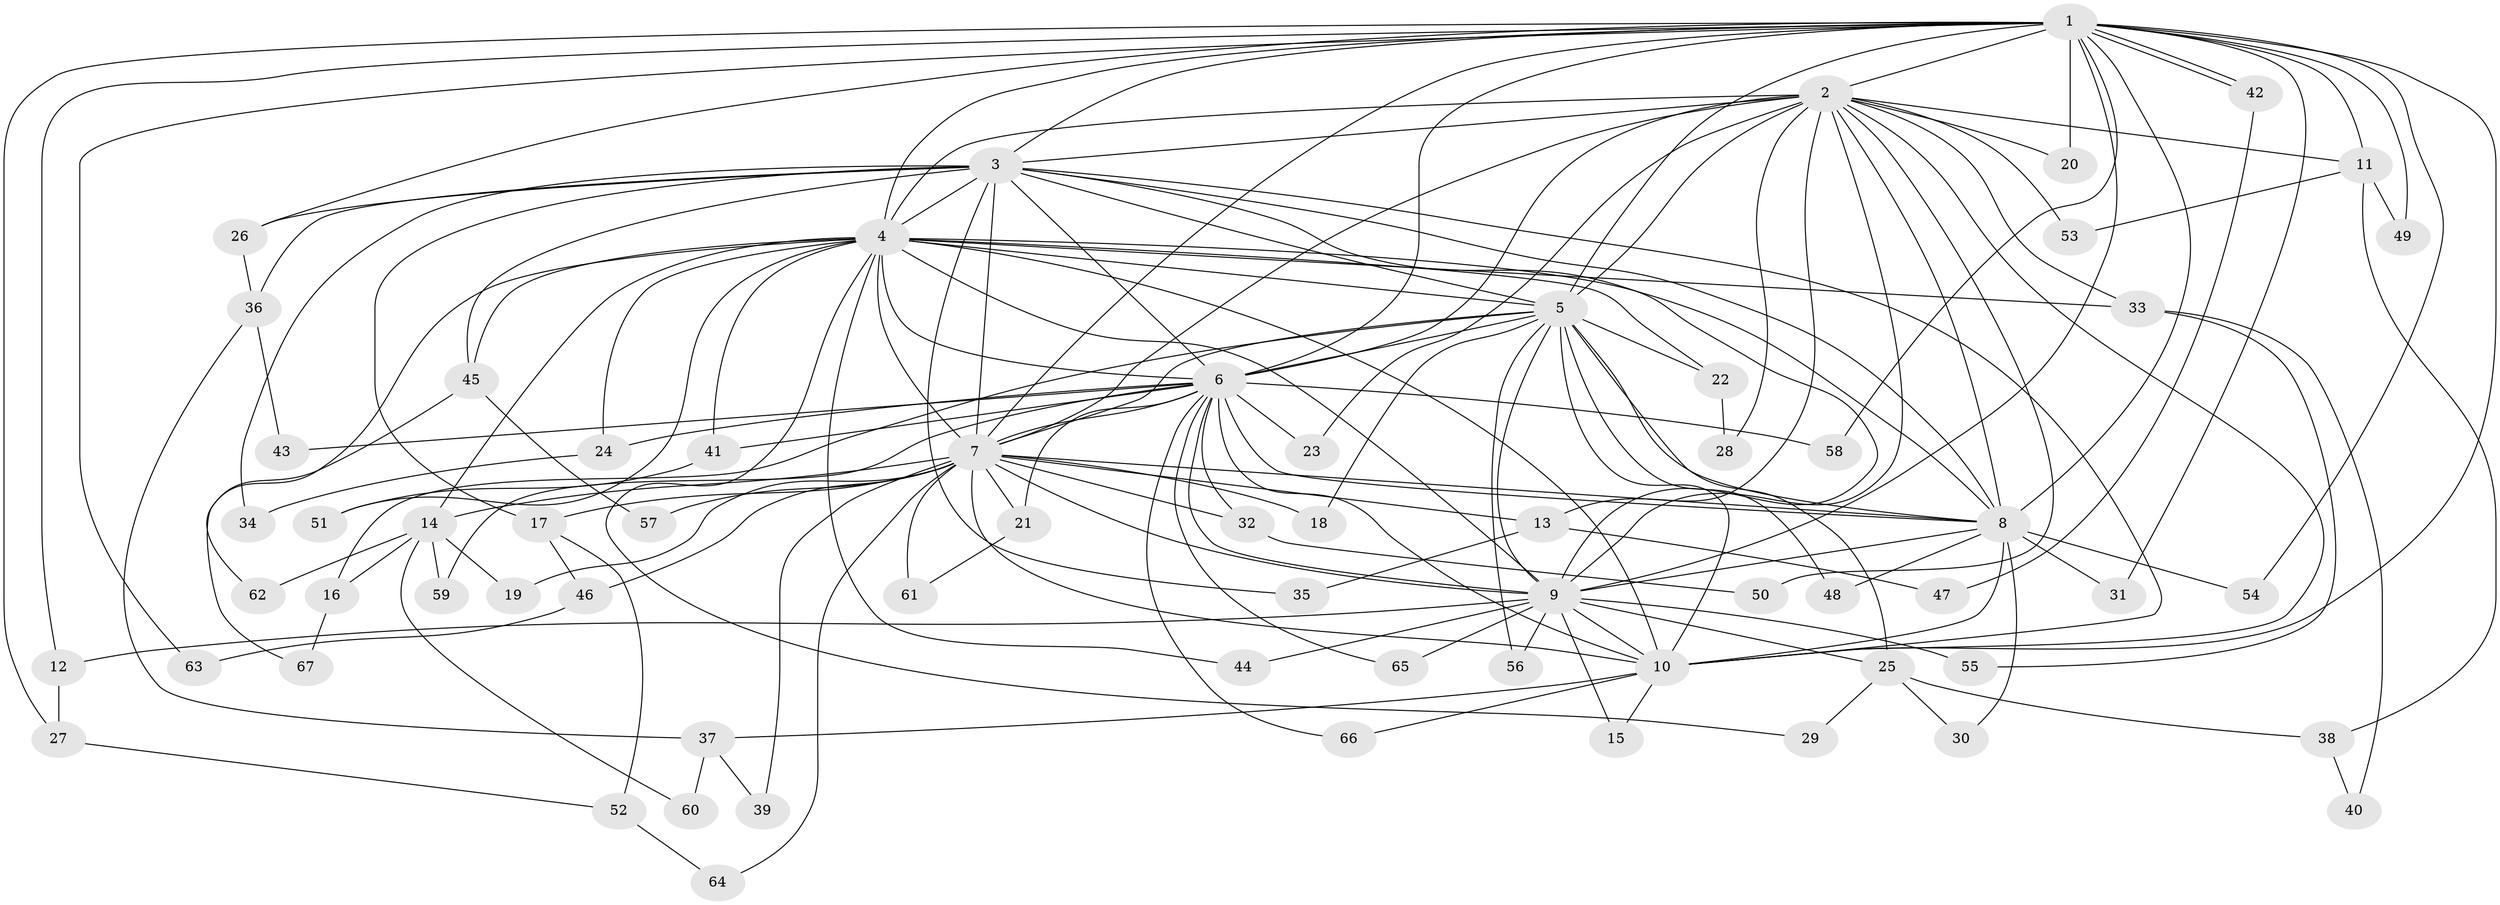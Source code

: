 // coarse degree distribution, {16: 0.06060606060606061, 12: 0.030303030303030304, 1: 0.18181818181818182, 2: 0.45454545454545453, 3: 0.18181818181818182, 15: 0.030303030303030304, 5: 0.030303030303030304, 4: 0.030303030303030304}
// Generated by graph-tools (version 1.1) at 2025/49/03/04/25 21:49:57]
// undirected, 67 vertices, 159 edges
graph export_dot {
graph [start="1"]
  node [color=gray90,style=filled];
  1;
  2;
  3;
  4;
  5;
  6;
  7;
  8;
  9;
  10;
  11;
  12;
  13;
  14;
  15;
  16;
  17;
  18;
  19;
  20;
  21;
  22;
  23;
  24;
  25;
  26;
  27;
  28;
  29;
  30;
  31;
  32;
  33;
  34;
  35;
  36;
  37;
  38;
  39;
  40;
  41;
  42;
  43;
  44;
  45;
  46;
  47;
  48;
  49;
  50;
  51;
  52;
  53;
  54;
  55;
  56;
  57;
  58;
  59;
  60;
  61;
  62;
  63;
  64;
  65;
  66;
  67;
  1 -- 2;
  1 -- 3;
  1 -- 4;
  1 -- 5;
  1 -- 6;
  1 -- 7;
  1 -- 8;
  1 -- 9;
  1 -- 10;
  1 -- 11;
  1 -- 12;
  1 -- 20;
  1 -- 26;
  1 -- 27;
  1 -- 31;
  1 -- 42;
  1 -- 42;
  1 -- 49;
  1 -- 54;
  1 -- 58;
  1 -- 63;
  2 -- 3;
  2 -- 4;
  2 -- 5;
  2 -- 6;
  2 -- 7;
  2 -- 8;
  2 -- 9;
  2 -- 10;
  2 -- 11;
  2 -- 13;
  2 -- 20;
  2 -- 23;
  2 -- 28;
  2 -- 33;
  2 -- 50;
  2 -- 53;
  3 -- 4;
  3 -- 5;
  3 -- 6;
  3 -- 7;
  3 -- 8;
  3 -- 9;
  3 -- 10;
  3 -- 17;
  3 -- 26;
  3 -- 34;
  3 -- 35;
  3 -- 36;
  3 -- 45;
  4 -- 5;
  4 -- 6;
  4 -- 7;
  4 -- 8;
  4 -- 9;
  4 -- 10;
  4 -- 14;
  4 -- 22;
  4 -- 24;
  4 -- 29;
  4 -- 33;
  4 -- 41;
  4 -- 44;
  4 -- 45;
  4 -- 51;
  4 -- 62;
  5 -- 6;
  5 -- 7;
  5 -- 8;
  5 -- 9;
  5 -- 10;
  5 -- 16;
  5 -- 18;
  5 -- 22;
  5 -- 25;
  5 -- 48;
  5 -- 56;
  6 -- 7;
  6 -- 8;
  6 -- 9;
  6 -- 10;
  6 -- 21;
  6 -- 23;
  6 -- 24;
  6 -- 32;
  6 -- 41;
  6 -- 43;
  6 -- 58;
  6 -- 59;
  6 -- 65;
  6 -- 66;
  7 -- 8;
  7 -- 9;
  7 -- 10;
  7 -- 13;
  7 -- 14;
  7 -- 17;
  7 -- 18;
  7 -- 19;
  7 -- 21;
  7 -- 32;
  7 -- 39;
  7 -- 46;
  7 -- 57;
  7 -- 61;
  7 -- 64;
  8 -- 9;
  8 -- 10;
  8 -- 30;
  8 -- 31;
  8 -- 48;
  8 -- 54;
  9 -- 10;
  9 -- 12;
  9 -- 15;
  9 -- 25;
  9 -- 44;
  9 -- 55;
  9 -- 56;
  9 -- 65;
  10 -- 15;
  10 -- 37;
  10 -- 66;
  11 -- 38;
  11 -- 49;
  11 -- 53;
  12 -- 27;
  13 -- 35;
  13 -- 47;
  14 -- 16;
  14 -- 19;
  14 -- 59;
  14 -- 60;
  14 -- 62;
  16 -- 67;
  17 -- 46;
  17 -- 52;
  21 -- 61;
  22 -- 28;
  24 -- 34;
  25 -- 29;
  25 -- 30;
  25 -- 38;
  26 -- 36;
  27 -- 52;
  32 -- 50;
  33 -- 40;
  33 -- 55;
  36 -- 37;
  36 -- 43;
  37 -- 39;
  37 -- 60;
  38 -- 40;
  41 -- 51;
  42 -- 47;
  45 -- 57;
  45 -- 67;
  46 -- 63;
  52 -- 64;
}
